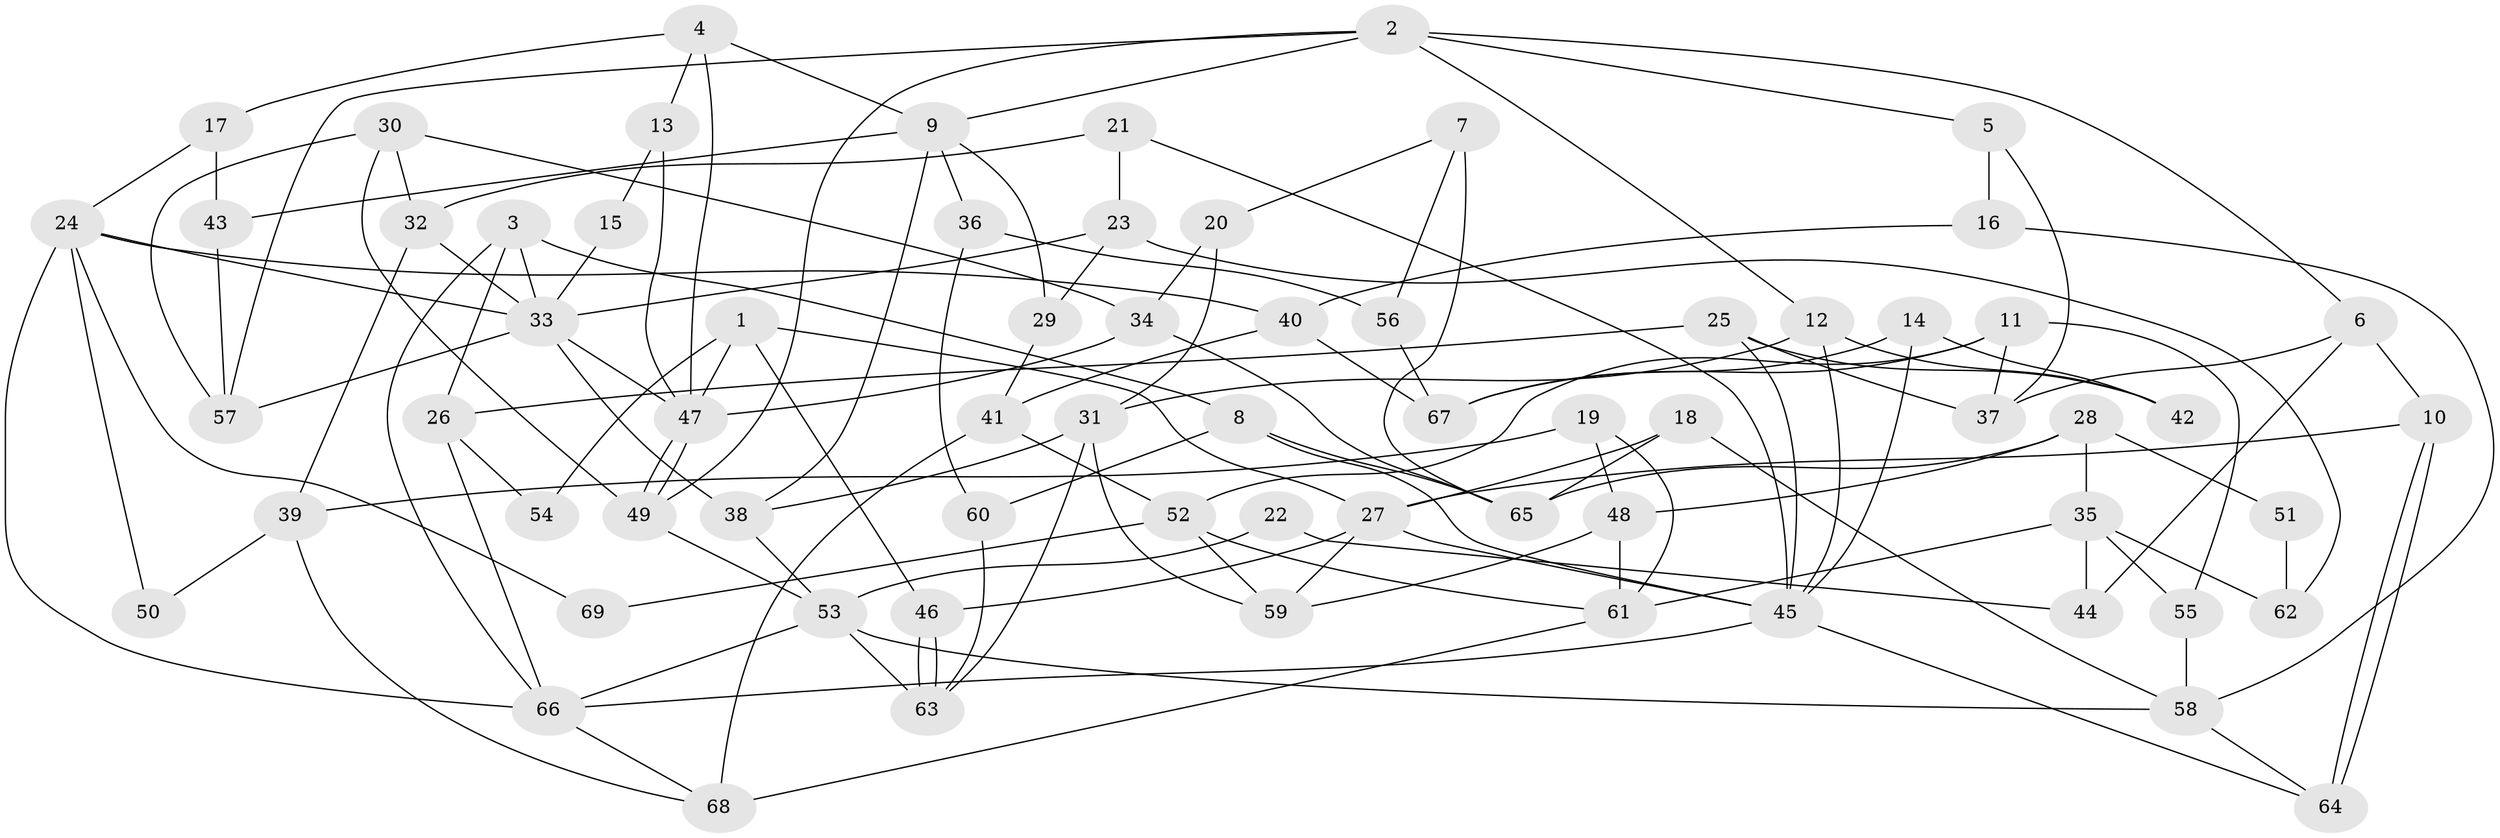 // coarse degree distribution, {3: 0.16666666666666666, 8: 0.047619047619047616, 4: 0.21428571428571427, 5: 0.19047619047619047, 10: 0.023809523809523808, 7: 0.07142857142857142, 2: 0.09523809523809523, 6: 0.14285714285714285, 9: 0.047619047619047616}
// Generated by graph-tools (version 1.1) at 2025/41/03/06/25 10:41:53]
// undirected, 69 vertices, 138 edges
graph export_dot {
graph [start="1"]
  node [color=gray90,style=filled];
  1;
  2;
  3;
  4;
  5;
  6;
  7;
  8;
  9;
  10;
  11;
  12;
  13;
  14;
  15;
  16;
  17;
  18;
  19;
  20;
  21;
  22;
  23;
  24;
  25;
  26;
  27;
  28;
  29;
  30;
  31;
  32;
  33;
  34;
  35;
  36;
  37;
  38;
  39;
  40;
  41;
  42;
  43;
  44;
  45;
  46;
  47;
  48;
  49;
  50;
  51;
  52;
  53;
  54;
  55;
  56;
  57;
  58;
  59;
  60;
  61;
  62;
  63;
  64;
  65;
  66;
  67;
  68;
  69;
  1 -- 47;
  1 -- 46;
  1 -- 27;
  1 -- 54;
  2 -- 9;
  2 -- 57;
  2 -- 5;
  2 -- 6;
  2 -- 12;
  2 -- 49;
  3 -- 66;
  3 -- 8;
  3 -- 26;
  3 -- 33;
  4 -- 9;
  4 -- 47;
  4 -- 13;
  4 -- 17;
  5 -- 16;
  5 -- 37;
  6 -- 10;
  6 -- 37;
  6 -- 44;
  7 -- 20;
  7 -- 65;
  7 -- 56;
  8 -- 45;
  8 -- 60;
  8 -- 65;
  9 -- 43;
  9 -- 38;
  9 -- 29;
  9 -- 36;
  10 -- 64;
  10 -- 64;
  10 -- 27;
  11 -- 37;
  11 -- 52;
  11 -- 55;
  11 -- 67;
  12 -- 45;
  12 -- 31;
  12 -- 42;
  13 -- 47;
  13 -- 15;
  14 -- 42;
  14 -- 45;
  14 -- 67;
  15 -- 33;
  16 -- 58;
  16 -- 40;
  17 -- 24;
  17 -- 43;
  18 -- 58;
  18 -- 65;
  18 -- 27;
  19 -- 39;
  19 -- 48;
  19 -- 61;
  20 -- 31;
  20 -- 34;
  21 -- 45;
  21 -- 23;
  21 -- 32;
  22 -- 53;
  22 -- 44;
  23 -- 33;
  23 -- 29;
  23 -- 62;
  24 -- 66;
  24 -- 33;
  24 -- 40;
  24 -- 50;
  24 -- 69;
  25 -- 37;
  25 -- 45;
  25 -- 26;
  25 -- 42;
  26 -- 54;
  26 -- 66;
  27 -- 45;
  27 -- 46;
  27 -- 59;
  28 -- 48;
  28 -- 65;
  28 -- 35;
  28 -- 51;
  29 -- 41;
  30 -- 32;
  30 -- 49;
  30 -- 34;
  30 -- 57;
  31 -- 59;
  31 -- 38;
  31 -- 63;
  32 -- 33;
  32 -- 39;
  33 -- 38;
  33 -- 47;
  33 -- 57;
  34 -- 47;
  34 -- 65;
  35 -- 55;
  35 -- 44;
  35 -- 61;
  35 -- 62;
  36 -- 56;
  36 -- 60;
  38 -- 53;
  39 -- 68;
  39 -- 50;
  40 -- 67;
  40 -- 41;
  41 -- 68;
  41 -- 52;
  43 -- 57;
  45 -- 66;
  45 -- 64;
  46 -- 63;
  46 -- 63;
  47 -- 49;
  47 -- 49;
  48 -- 61;
  48 -- 59;
  49 -- 53;
  51 -- 62;
  52 -- 61;
  52 -- 59;
  52 -- 69;
  53 -- 63;
  53 -- 58;
  53 -- 66;
  55 -- 58;
  56 -- 67;
  58 -- 64;
  60 -- 63;
  61 -- 68;
  66 -- 68;
}
